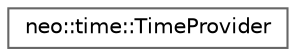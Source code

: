 digraph "Graphical Class Hierarchy"
{
 // LATEX_PDF_SIZE
  bgcolor="transparent";
  edge [fontname=Helvetica,fontsize=10,labelfontname=Helvetica,labelfontsize=10];
  node [fontname=Helvetica,fontsize=10,shape=box,height=0.2,width=0.4];
  rankdir="LR";
  Node0 [id="Node000000",label="neo::time::TimeProvider",height=0.2,width=0.4,color="grey40", fillcolor="white", style="filled",URL="$classneo_1_1time_1_1_time_provider.html",tooltip="Provides time-related functionality for the Neo blockchain."];
}
